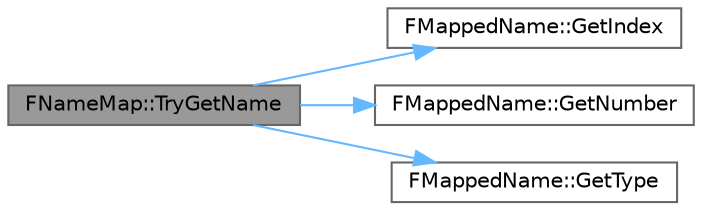 digraph "FNameMap::TryGetName"
{
 // INTERACTIVE_SVG=YES
 // LATEX_PDF_SIZE
  bgcolor="transparent";
  edge [fontname=Helvetica,fontsize=10,labelfontname=Helvetica,labelfontsize=10];
  node [fontname=Helvetica,fontsize=10,shape=box,height=0.2,width=0.4];
  rankdir="LR";
  Node1 [id="Node000001",label="FNameMap::TryGetName",height=0.2,width=0.4,color="gray40", fillcolor="grey60", style="filled", fontcolor="black",tooltip=" "];
  Node1 -> Node2 [id="edge1_Node000001_Node000002",color="steelblue1",style="solid",tooltip=" "];
  Node2 [id="Node000002",label="FMappedName::GetIndex",height=0.2,width=0.4,color="grey40", fillcolor="white", style="filled",URL="$d7/dfb/classFMappedName.html#af2e613b1ca2ed7eda910044f58e7db8e",tooltip=" "];
  Node1 -> Node3 [id="edge2_Node000001_Node000003",color="steelblue1",style="solid",tooltip=" "];
  Node3 [id="Node000003",label="FMappedName::GetNumber",height=0.2,width=0.4,color="grey40", fillcolor="white", style="filled",URL="$d7/dfb/classFMappedName.html#adc6e5d05b257da47353409f025bf543f",tooltip=" "];
  Node1 -> Node4 [id="edge3_Node000001_Node000004",color="steelblue1",style="solid",tooltip=" "];
  Node4 [id="Node000004",label="FMappedName::GetType",height=0.2,width=0.4,color="grey40", fillcolor="white", style="filled",URL="$d7/dfb/classFMappedName.html#aae84394bdb8239d524608cba1db36a1c",tooltip=" "];
}
